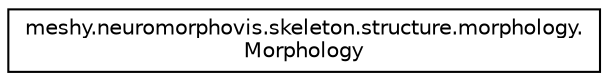 digraph "Graphical Class Hierarchy"
{
  edge [fontname="Helvetica",fontsize="10",labelfontname="Helvetica",labelfontsize="10"];
  node [fontname="Helvetica",fontsize="10",shape=record];
  rankdir="LR";
  Node1 [label="meshy.neuromorphovis.skeleton.structure.morphology.\lMorphology",height=0.2,width=0.4,color="black", fillcolor="white", style="filled",URL="$classmeshy_1_1neuromorphovis_1_1skeleton_1_1structure_1_1morphology_1_1Morphology.html",tooltip="Morphology. "];
}
